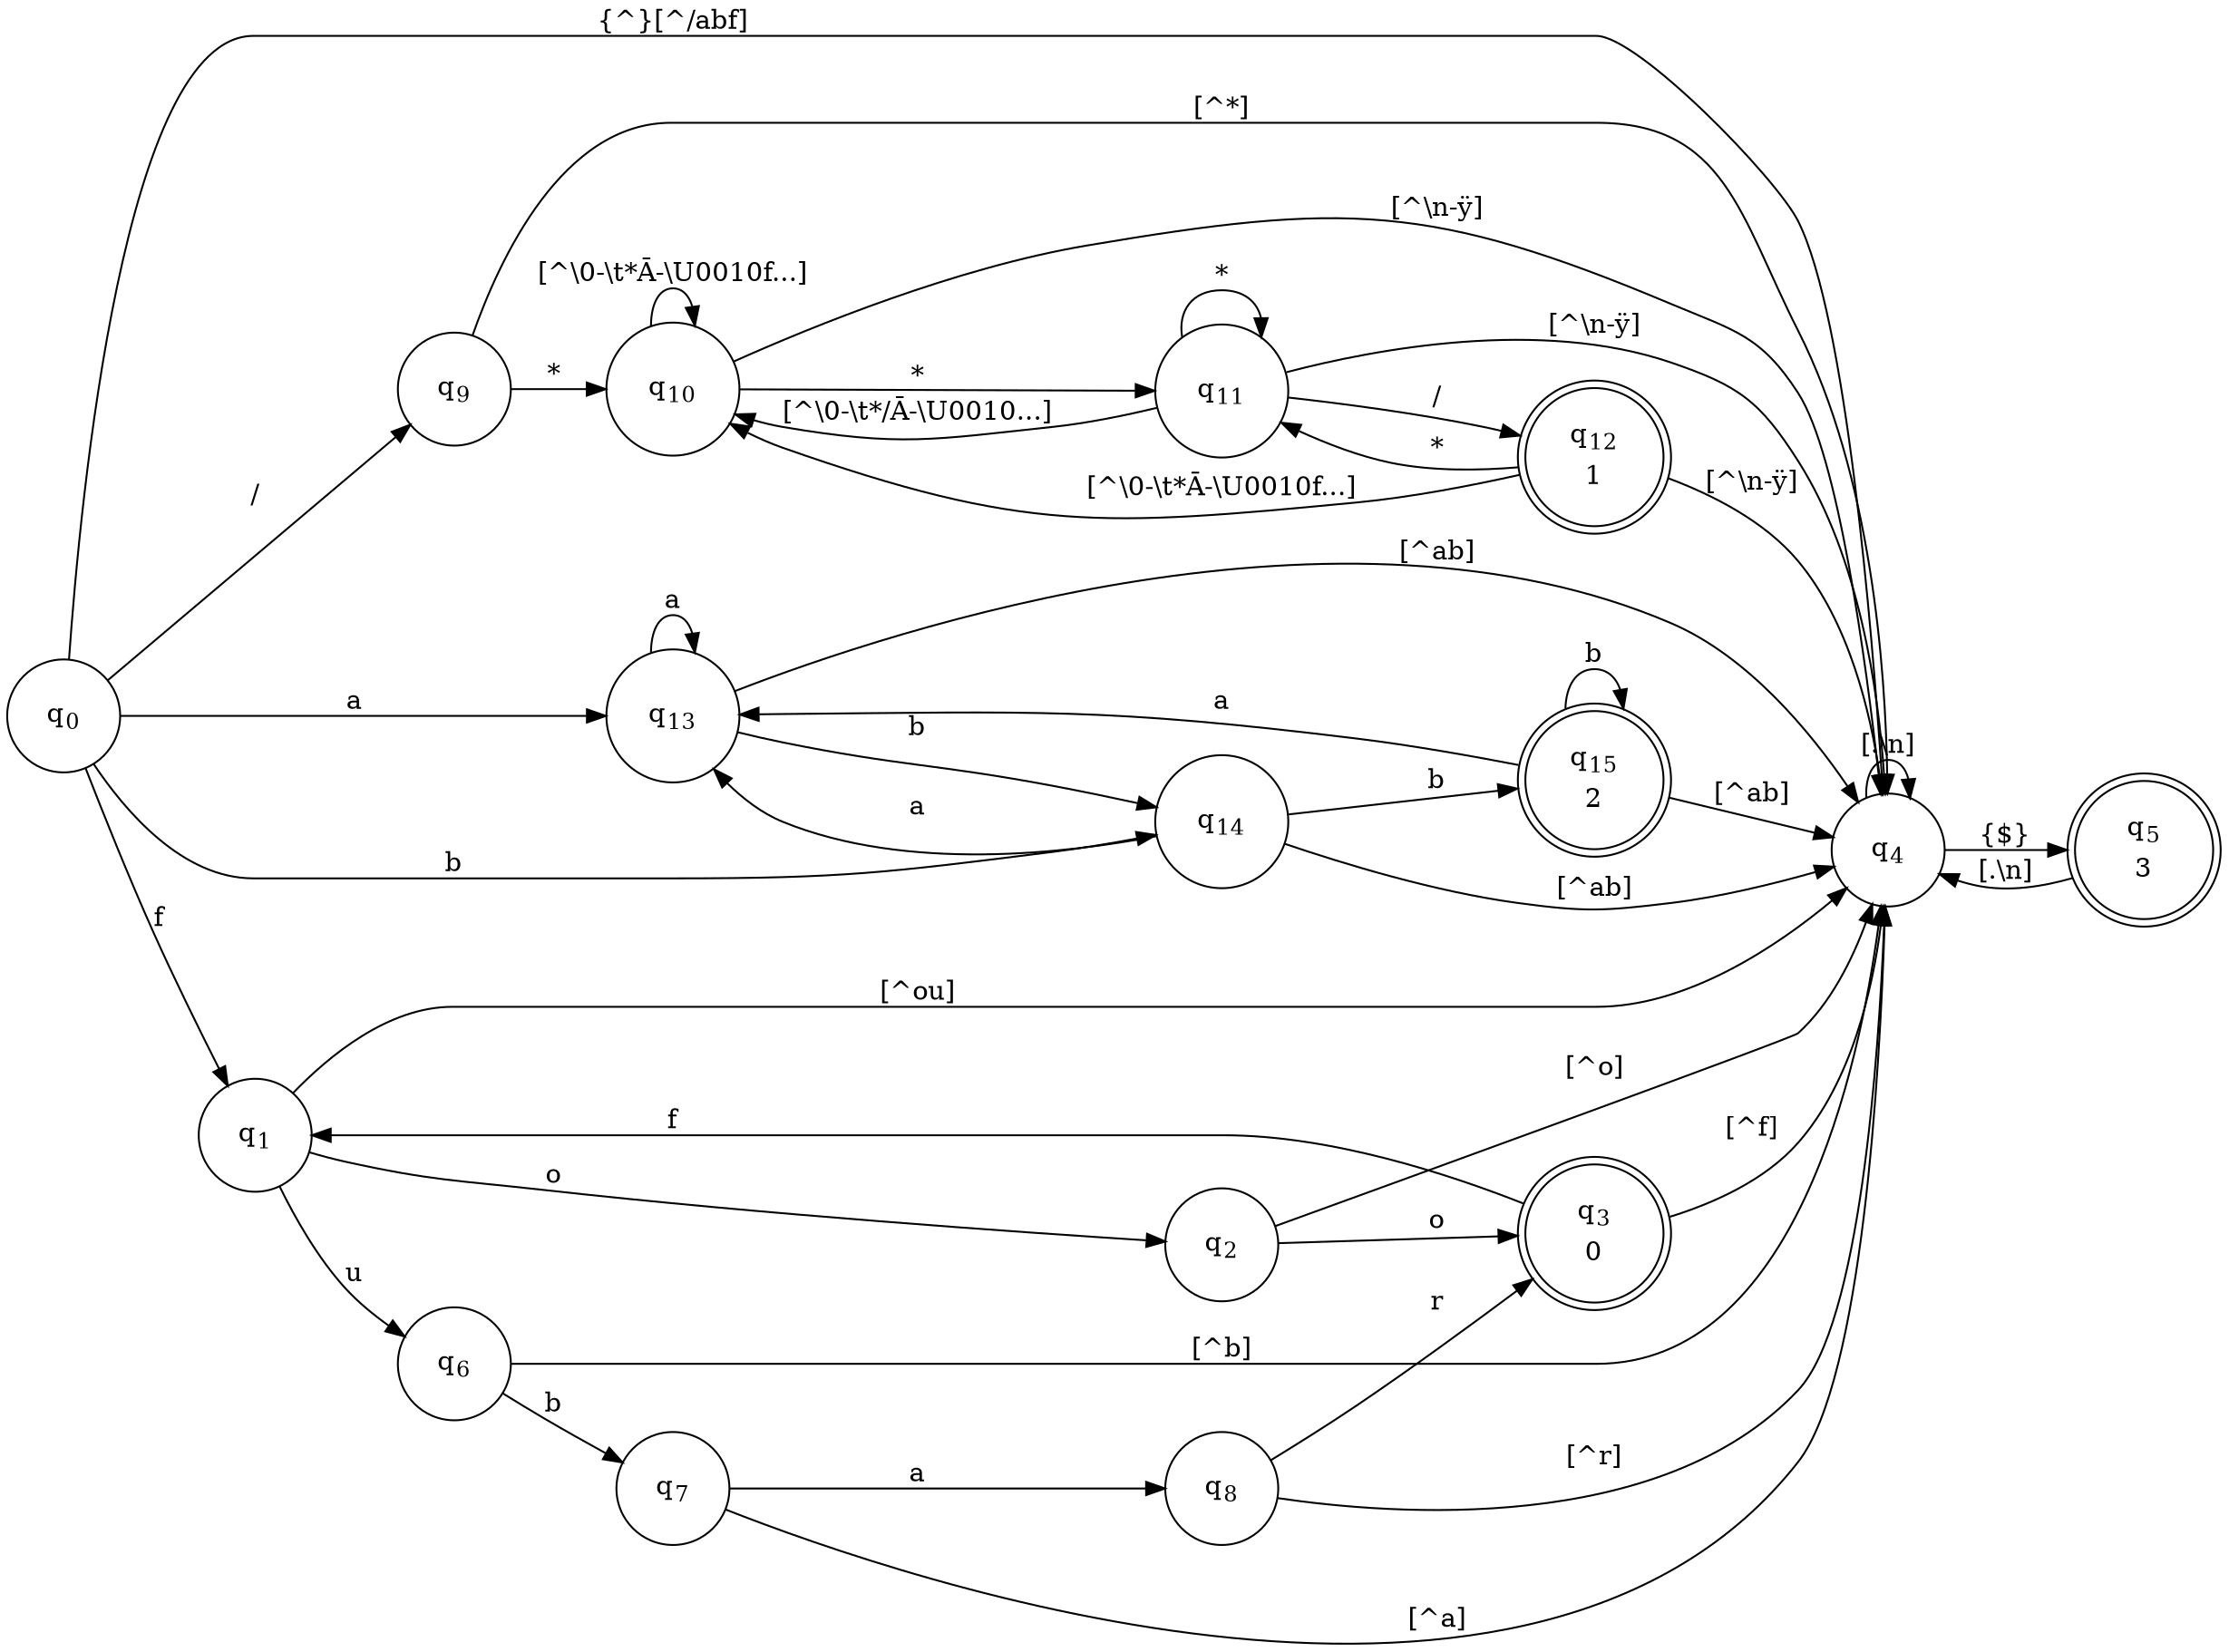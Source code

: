 digraph FA {
rankdir=LR
node [shape=circle]
q0->q1 [label="f"]
q0->q9 [label="/"]
q0->q13 [label="a"]
q0->q14 [label="b"]
q0->q4 [label="{^}[^/abf]"]
q1->q2 [label="o"]
q1->q6 [label="u"]
q1->q4 [label="[^ou]"]
q2->q3 [label="o"]
q2->q4 [label="[^o]"]
q3->q1 [label="f"]
q3->q4 [label="[^f]"]
q4->q5 [label="{$}"]
q4->q4 [label="[.\\n]"]
q5->q4 [label="[.\\n]"]
q6->q7 [label="b"]
q6->q4 [label="[^b]"]
q7->q8 [label="a"]
q7->q4 [label="[^a]"]
q8->q3 [label="r"]
q8->q4 [label="[^r]"]
q9->q10 [label="*"]
q9->q4 [label="[^*]"]
q10->q11 [label="*"]
q10->q10 [label="[^\\0-\\t*Ā-\\U0010f...]"]
q10->q4 [label="[^\\n-ÿ]"]
q11->q12 [label="/"]
q11->q11 [label="*"]
q11->q10 [label="[^\\0-\\t*/Ā-\\U0010...]"]
q11->q4 [label="[^\\n-ÿ]"]
q12->q11 [label="*"]
q12->q10 [label="[^\\0-\\t*Ā-\\U0010f...]"]
q12->q4 [label="[^\\n-ÿ]"]
q13->q14 [label="b"]
q13->q13 [label="a"]
q13->q4 [label="[^ab]"]
q14->q15 [label="b"]
q14->q13 [label="a"]
q14->q4 [label="[^ab]"]
q15->q15 [label="b"]
q15->q13 [label="a"]
q15->q4 [label="[^ab]"]
q0 [label=<<TABLE BORDER="0"><TR><TD>q<SUB>0</SUB></TD></TR></TABLE>>]
q1 [label=<<TABLE BORDER="0"><TR><TD>q<SUB>1</SUB></TD></TR></TABLE>>]
q2 [label=<<TABLE BORDER="0"><TR><TD>q<SUB>2</SUB></TD></TR></TABLE>>]
q3 [label=<<TABLE BORDER="0"><TR><TD>q<SUB>3</SUB></TD></TR><TR><TD>0</TD></TR></TABLE>>,shape=doublecircle]
q4 [label=<<TABLE BORDER="0"><TR><TD>q<SUB>4</SUB></TD></TR></TABLE>>]
q5 [label=<<TABLE BORDER="0"><TR><TD>q<SUB>5</SUB></TD></TR><TR><TD>3</TD></TR></TABLE>>,shape=doublecircle]
q6 [label=<<TABLE BORDER="0"><TR><TD>q<SUB>6</SUB></TD></TR></TABLE>>]
q7 [label=<<TABLE BORDER="0"><TR><TD>q<SUB>7</SUB></TD></TR></TABLE>>]
q8 [label=<<TABLE BORDER="0"><TR><TD>q<SUB>8</SUB></TD></TR></TABLE>>]
q9 [label=<<TABLE BORDER="0"><TR><TD>q<SUB>9</SUB></TD></TR></TABLE>>]
q10 [label=<<TABLE BORDER="0"><TR><TD>q<SUB>10</SUB></TD></TR></TABLE>>]
q11 [label=<<TABLE BORDER="0"><TR><TD>q<SUB>11</SUB></TD></TR></TABLE>>]
q12 [label=<<TABLE BORDER="0"><TR><TD>q<SUB>12</SUB></TD></TR><TR><TD>1</TD></TR></TABLE>>,shape=doublecircle]
q13 [label=<<TABLE BORDER="0"><TR><TD>q<SUB>13</SUB></TD></TR></TABLE>>]
q14 [label=<<TABLE BORDER="0"><TR><TD>q<SUB>14</SUB></TD></TR></TABLE>>]
q15 [label=<<TABLE BORDER="0"><TR><TD>q<SUB>15</SUB></TD></TR><TR><TD>2</TD></TR></TABLE>>,shape=doublecircle]
q3,q5,q12,q15 [shape=doublecircle]
}
